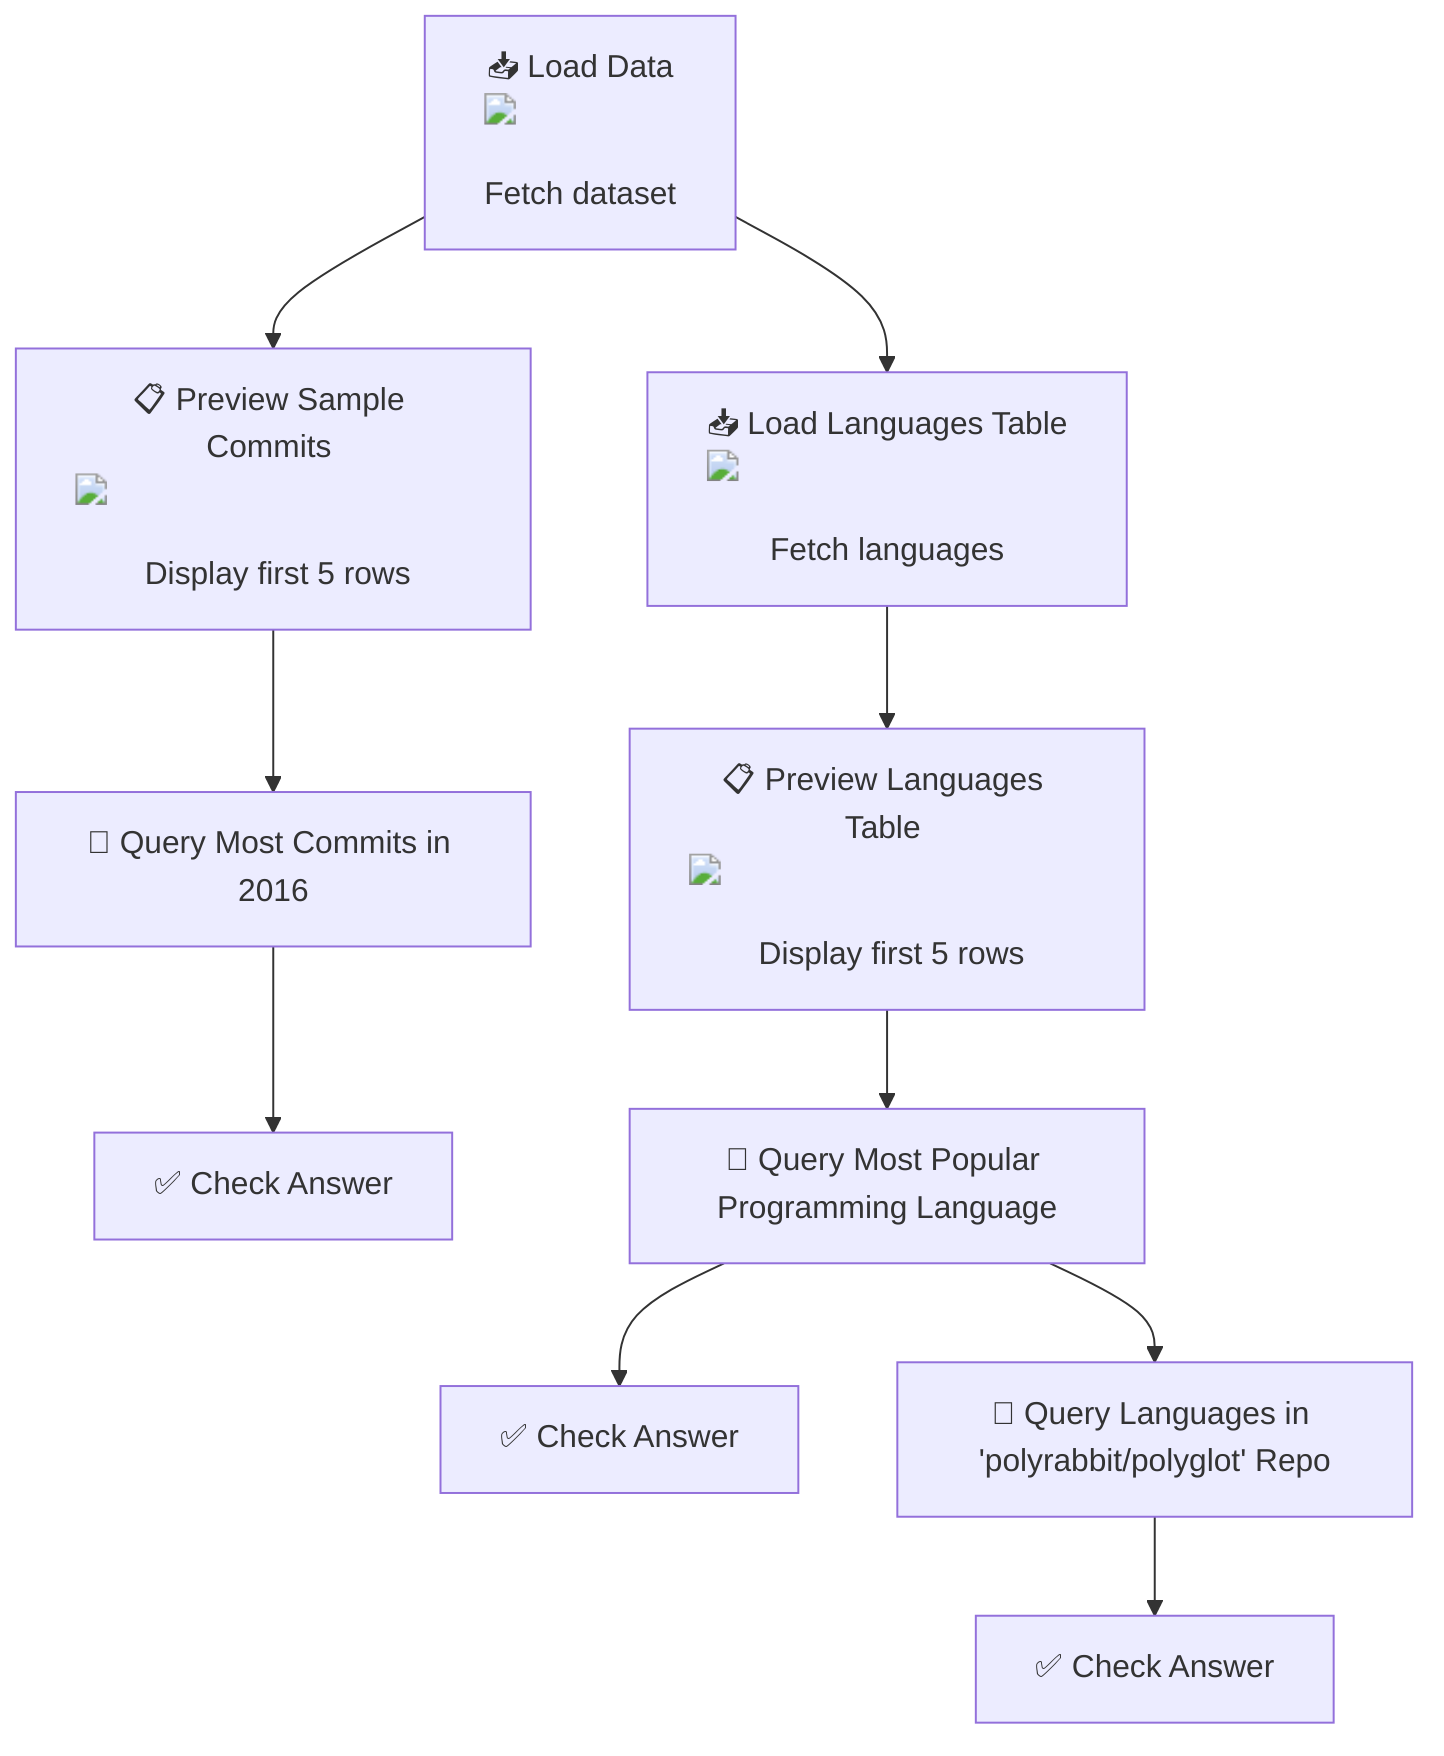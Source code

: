 flowchart TD
    A["📥 Load Data <img src='icons/database.svg' /> <br/> Fetch dataset"] --> B["📋 Preview Sample Commits <img src='table.svg' /> <br/> Display first 5 rows"]
    B --> C["📝 Query Most Commits in 2016"]
    C --> D["✅ Check Answer"]
    A --> E["📥 Load Languages Table <img src='database.svg' /> <br/> Fetch languages"]
    E --> F["📋 Preview Languages Table <img src='table.svg' /> <br/> Display first 5 rows"]
    F --> G["📝 Query Most Popular Programming Language"]
    G --> H["✅ Check Answer"]
    G --> I["📝 Query Languages in 'polyrabbit/polyglot' Repo"]
    I --> J["✅ Check Answer"]
